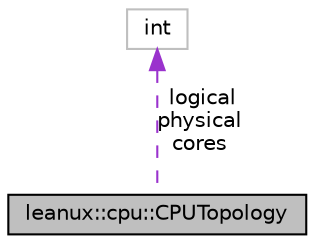digraph "leanux::cpu::CPUTopology"
{
 // LATEX_PDF_SIZE
  bgcolor="transparent";
  edge [fontname="Helvetica",fontsize="10",labelfontname="Helvetica",labelfontsize="10"];
  node [fontname="Helvetica",fontsize="10",shape=record];
  Node1 [label="leanux::cpu::CPUTopology",height=0.2,width=0.4,color="black", fillcolor="grey75", style="filled", fontcolor="black",tooltip="CPU topology."];
  Node2 -> Node1 [dir="back",color="darkorchid3",fontsize="10",style="dashed",label=" logical\nphysical\ncores" ,fontname="Helvetica"];
  Node2 [label="int",height=0.2,width=0.4,color="grey75",tooltip=" "];
}

